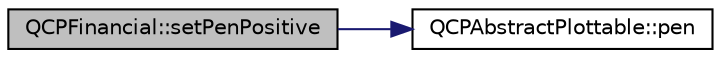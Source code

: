 digraph "QCPFinancial::setPenPositive"
{
  edge [fontname="Helvetica",fontsize="10",labelfontname="Helvetica",labelfontsize="10"];
  node [fontname="Helvetica",fontsize="10",shape=record];
  rankdir="LR";
  Node183 [label="QCPFinancial::setPenPositive",height=0.2,width=0.4,color="black", fillcolor="grey75", style="filled", fontcolor="black"];
  Node183 -> Node184 [color="midnightblue",fontsize="10",style="solid",fontname="Helvetica"];
  Node184 [label="QCPAbstractPlottable::pen",height=0.2,width=0.4,color="black", fillcolor="white", style="filled",URL="$d4/d89/class_q_c_p_abstract_plottable.html#ad5972efc31344e5a7a78ab4f8864b2d3"];
}
